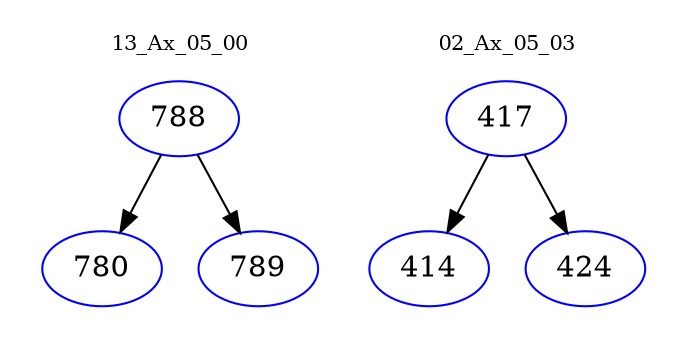 digraph{
subgraph cluster_0 {
color = white
label = "13_Ax_05_00";
fontsize=10;
T0_788 [label="788", color="blue"]
T0_788 -> T0_780 [color="black"]
T0_780 [label="780", color="blue"]
T0_788 -> T0_789 [color="black"]
T0_789 [label="789", color="blue"]
}
subgraph cluster_1 {
color = white
label = "02_Ax_05_03";
fontsize=10;
T1_417 [label="417", color="blue"]
T1_417 -> T1_414 [color="black"]
T1_414 [label="414", color="blue"]
T1_417 -> T1_424 [color="black"]
T1_424 [label="424", color="blue"]
}
}
